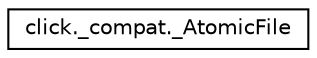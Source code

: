 digraph "Graphical Class Hierarchy"
{
 // LATEX_PDF_SIZE
  edge [fontname="Helvetica",fontsize="10",labelfontname="Helvetica",labelfontsize="10"];
  node [fontname="Helvetica",fontsize="10",shape=record];
  rankdir="LR";
  Node0 [label="click._compat._AtomicFile",height=0.2,width=0.4,color="black", fillcolor="white", style="filled",URL="$classclick_1_1__compat_1_1__AtomicFile.html",tooltip=" "];
}
